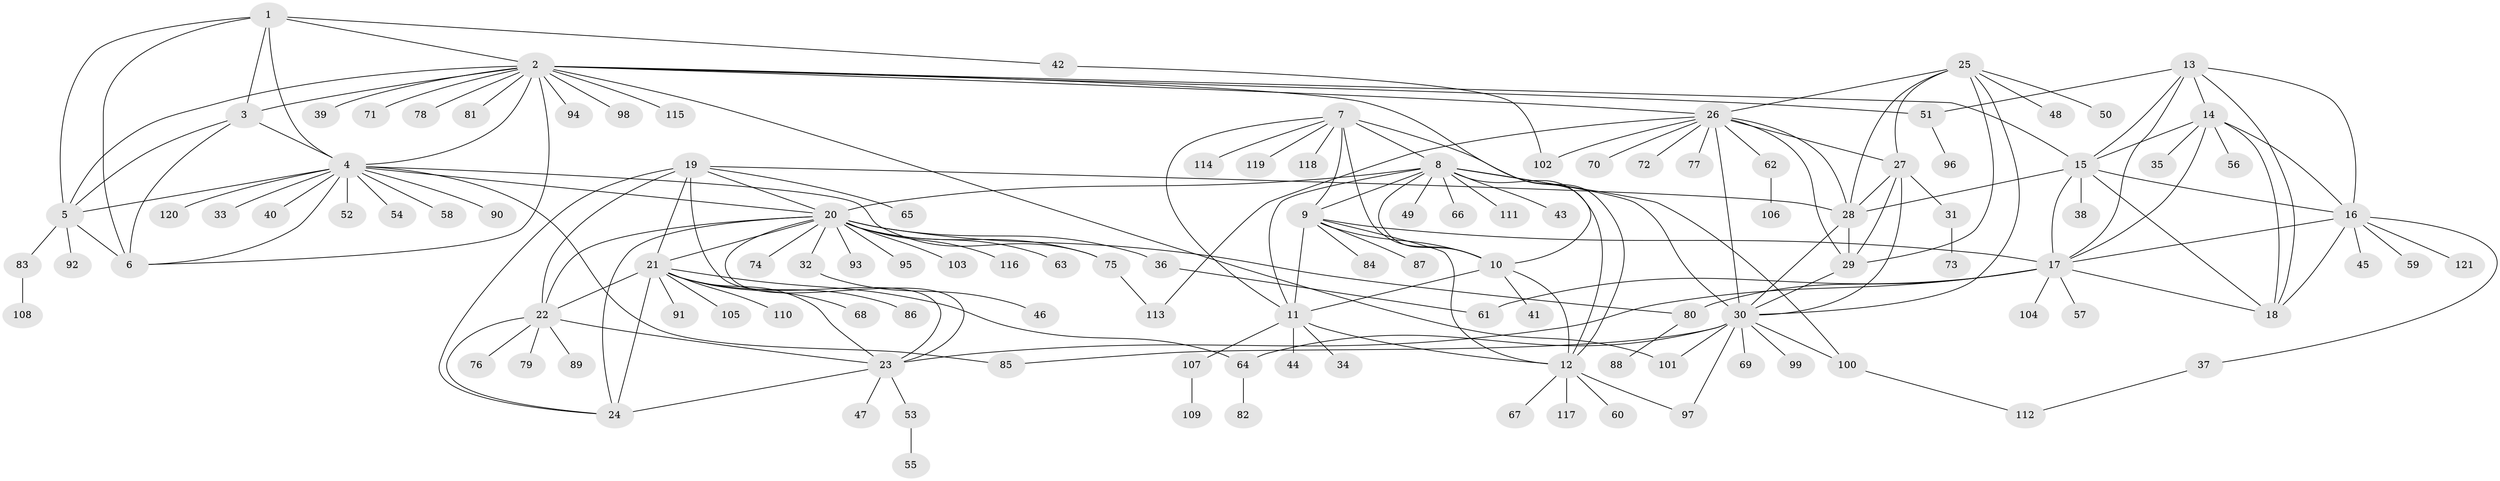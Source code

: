 // Generated by graph-tools (version 1.1) at 2025/02/03/09/25 03:02:34]
// undirected, 121 vertices, 188 edges
graph export_dot {
graph [start="1"]
  node [color=gray90,style=filled];
  1;
  2;
  3;
  4;
  5;
  6;
  7;
  8;
  9;
  10;
  11;
  12;
  13;
  14;
  15;
  16;
  17;
  18;
  19;
  20;
  21;
  22;
  23;
  24;
  25;
  26;
  27;
  28;
  29;
  30;
  31;
  32;
  33;
  34;
  35;
  36;
  37;
  38;
  39;
  40;
  41;
  42;
  43;
  44;
  45;
  46;
  47;
  48;
  49;
  50;
  51;
  52;
  53;
  54;
  55;
  56;
  57;
  58;
  59;
  60;
  61;
  62;
  63;
  64;
  65;
  66;
  67;
  68;
  69;
  70;
  71;
  72;
  73;
  74;
  75;
  76;
  77;
  78;
  79;
  80;
  81;
  82;
  83;
  84;
  85;
  86;
  87;
  88;
  89;
  90;
  91;
  92;
  93;
  94;
  95;
  96;
  97;
  98;
  99;
  100;
  101;
  102;
  103;
  104;
  105;
  106;
  107;
  108;
  109;
  110;
  111;
  112;
  113;
  114;
  115;
  116;
  117;
  118;
  119;
  120;
  121;
  1 -- 2;
  1 -- 3;
  1 -- 4;
  1 -- 5;
  1 -- 6;
  1 -- 42;
  2 -- 3;
  2 -- 4;
  2 -- 5;
  2 -- 6;
  2 -- 10;
  2 -- 15;
  2 -- 26;
  2 -- 39;
  2 -- 51;
  2 -- 71;
  2 -- 78;
  2 -- 81;
  2 -- 94;
  2 -- 98;
  2 -- 101;
  2 -- 115;
  3 -- 4;
  3 -- 5;
  3 -- 6;
  4 -- 5;
  4 -- 6;
  4 -- 20;
  4 -- 33;
  4 -- 40;
  4 -- 52;
  4 -- 54;
  4 -- 58;
  4 -- 75;
  4 -- 85;
  4 -- 90;
  4 -- 120;
  5 -- 6;
  5 -- 83;
  5 -- 92;
  7 -- 8;
  7 -- 9;
  7 -- 10;
  7 -- 11;
  7 -- 12;
  7 -- 114;
  7 -- 118;
  7 -- 119;
  8 -- 9;
  8 -- 10;
  8 -- 11;
  8 -- 12;
  8 -- 20;
  8 -- 30;
  8 -- 43;
  8 -- 49;
  8 -- 66;
  8 -- 100;
  8 -- 111;
  9 -- 10;
  9 -- 11;
  9 -- 12;
  9 -- 17;
  9 -- 84;
  9 -- 87;
  10 -- 11;
  10 -- 12;
  10 -- 41;
  11 -- 12;
  11 -- 34;
  11 -- 44;
  11 -- 107;
  12 -- 60;
  12 -- 67;
  12 -- 97;
  12 -- 117;
  13 -- 14;
  13 -- 15;
  13 -- 16;
  13 -- 17;
  13 -- 18;
  13 -- 51;
  14 -- 15;
  14 -- 16;
  14 -- 17;
  14 -- 18;
  14 -- 35;
  14 -- 56;
  15 -- 16;
  15 -- 17;
  15 -- 18;
  15 -- 28;
  15 -- 38;
  16 -- 17;
  16 -- 18;
  16 -- 37;
  16 -- 45;
  16 -- 59;
  16 -- 121;
  17 -- 18;
  17 -- 23;
  17 -- 57;
  17 -- 61;
  17 -- 80;
  17 -- 104;
  19 -- 20;
  19 -- 21;
  19 -- 22;
  19 -- 23;
  19 -- 24;
  19 -- 28;
  19 -- 65;
  20 -- 21;
  20 -- 22;
  20 -- 23;
  20 -- 24;
  20 -- 32;
  20 -- 36;
  20 -- 63;
  20 -- 74;
  20 -- 75;
  20 -- 80;
  20 -- 93;
  20 -- 95;
  20 -- 103;
  20 -- 116;
  21 -- 22;
  21 -- 23;
  21 -- 24;
  21 -- 64;
  21 -- 68;
  21 -- 86;
  21 -- 91;
  21 -- 105;
  21 -- 110;
  22 -- 23;
  22 -- 24;
  22 -- 76;
  22 -- 79;
  22 -- 89;
  23 -- 24;
  23 -- 47;
  23 -- 53;
  25 -- 26;
  25 -- 27;
  25 -- 28;
  25 -- 29;
  25 -- 30;
  25 -- 48;
  25 -- 50;
  26 -- 27;
  26 -- 28;
  26 -- 29;
  26 -- 30;
  26 -- 62;
  26 -- 70;
  26 -- 72;
  26 -- 77;
  26 -- 102;
  26 -- 113;
  27 -- 28;
  27 -- 29;
  27 -- 30;
  27 -- 31;
  28 -- 29;
  28 -- 30;
  29 -- 30;
  30 -- 64;
  30 -- 69;
  30 -- 85;
  30 -- 97;
  30 -- 99;
  30 -- 100;
  30 -- 101;
  31 -- 73;
  32 -- 46;
  36 -- 61;
  37 -- 112;
  42 -- 102;
  51 -- 96;
  53 -- 55;
  62 -- 106;
  64 -- 82;
  75 -- 113;
  80 -- 88;
  83 -- 108;
  100 -- 112;
  107 -- 109;
}
